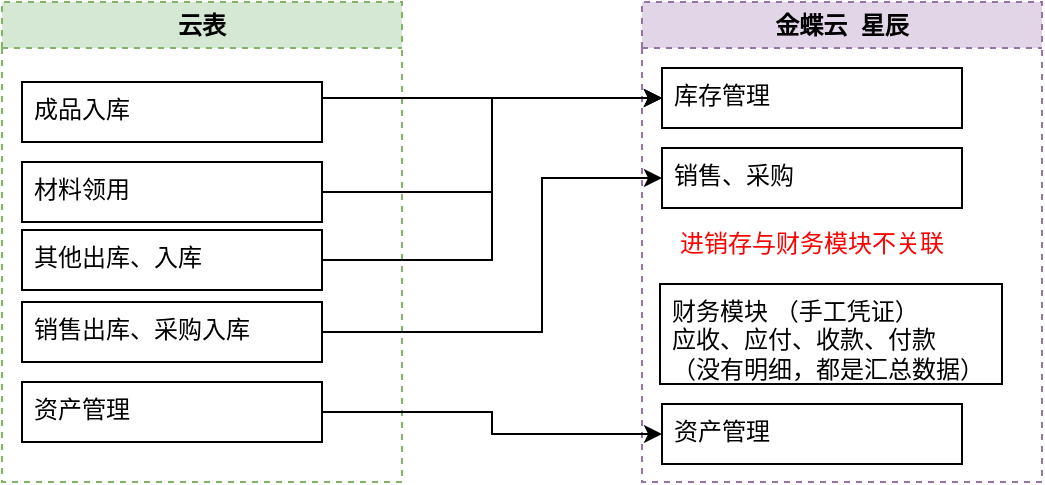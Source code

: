 <mxfile version="26.0.6">
  <diagram name="第 1 页" id="GWlo4P6sP29SH5l2uPyk">
    <mxGraphModel dx="786" dy="463" grid="1" gridSize="10" guides="1" tooltips="1" connect="1" arrows="1" fold="1" page="1" pageScale="1" pageWidth="827" pageHeight="1169" math="0" shadow="0">
      <root>
        <mxCell id="0" />
        <mxCell id="1" parent="0" />
        <mxCell id="pI2ND-z5QyWcG_e2m_dX-25" value="云表" style="swimlane;whiteSpace=wrap;html=1;dashed=1;fillColor=#d5e8d4;strokeColor=#82b366;" vertex="1" parent="1">
          <mxGeometry x="30" y="70" width="200" height="240" as="geometry" />
        </mxCell>
        <mxCell id="pI2ND-z5QyWcG_e2m_dX-2" value="成品入库&lt;div&gt;&lt;br&gt;&lt;/div&gt;" style="text;spacingLeft=4;spacingRight=4;overflow=hidden;rotatable=0;points=[[0,0.5],[1,0.5]];portConstraint=eastwest;fontSize=12;whiteSpace=wrap;html=1;strokeColor=default;" vertex="1" parent="pI2ND-z5QyWcG_e2m_dX-25">
          <mxGeometry x="10" y="40" width="150" height="30" as="geometry" />
        </mxCell>
        <mxCell id="pI2ND-z5QyWcG_e2m_dX-4" value="其他出库、入库&lt;div&gt;&lt;br&gt;&lt;/div&gt;" style="text;spacingLeft=4;spacingRight=4;overflow=hidden;rotatable=0;points=[[0,0.5],[1,0.5]];portConstraint=eastwest;fontSize=12;whiteSpace=wrap;html=1;strokeColor=default;" vertex="1" parent="pI2ND-z5QyWcG_e2m_dX-25">
          <mxGeometry x="10" y="114" width="150" height="30" as="geometry" />
        </mxCell>
        <mxCell id="pI2ND-z5QyWcG_e2m_dX-3" value="材料领用" style="text;spacingLeft=4;spacingRight=4;overflow=hidden;rotatable=0;points=[[0,0.5],[1,0.5]];portConstraint=eastwest;fontSize=12;whiteSpace=wrap;html=1;strokeColor=default;" vertex="1" parent="pI2ND-z5QyWcG_e2m_dX-25">
          <mxGeometry x="10" y="80" width="150" height="30" as="geometry" />
        </mxCell>
        <mxCell id="pI2ND-z5QyWcG_e2m_dX-19" value="销售出库、采购入库&lt;div&gt;&lt;br&gt;&lt;/div&gt;" style="text;spacingLeft=4;spacingRight=4;overflow=hidden;rotatable=0;points=[[0,0.5],[1,0.5]];portConstraint=eastwest;fontSize=12;whiteSpace=wrap;html=1;strokeColor=default;" vertex="1" parent="pI2ND-z5QyWcG_e2m_dX-25">
          <mxGeometry x="10" y="150" width="150" height="30" as="geometry" />
        </mxCell>
        <mxCell id="pI2ND-z5QyWcG_e2m_dX-31" value="资产管理&lt;div&gt;&lt;br&gt;&lt;/div&gt;" style="text;spacingLeft=4;spacingRight=4;overflow=hidden;rotatable=0;points=[[0,0.5],[1,0.5]];portConstraint=eastwest;fontSize=12;whiteSpace=wrap;html=1;strokeColor=default;" vertex="1" parent="pI2ND-z5QyWcG_e2m_dX-25">
          <mxGeometry x="10" y="190" width="150" height="30" as="geometry" />
        </mxCell>
        <mxCell id="pI2ND-z5QyWcG_e2m_dX-26" value="金蝶云&amp;nbsp; 星辰" style="swimlane;whiteSpace=wrap;html=1;dashed=1;fillColor=#e1d5e7;strokeColor=#9673a6;" vertex="1" parent="1">
          <mxGeometry x="350" y="70" width="200" height="240" as="geometry" />
        </mxCell>
        <mxCell id="pI2ND-z5QyWcG_e2m_dX-27" value="库存管理&lt;div&gt;&lt;br&gt;&lt;/div&gt;" style="text;spacingLeft=4;spacingRight=4;overflow=hidden;rotatable=0;points=[[0,0.5],[1,0.5]];portConstraint=eastwest;fontSize=12;whiteSpace=wrap;html=1;strokeColor=default;" vertex="1" parent="pI2ND-z5QyWcG_e2m_dX-26">
          <mxGeometry x="10" y="33" width="150" height="30" as="geometry" />
        </mxCell>
        <mxCell id="pI2ND-z5QyWcG_e2m_dX-28" value="财务模块 （手工凭证）&lt;div&gt;应收、应付、收款、付款&lt;/div&gt;&lt;div&gt;（没有明细，都是汇总数据）&lt;br&gt;&lt;div&gt;&lt;br&gt;&lt;div&gt;&lt;br&gt;&lt;/div&gt;&lt;/div&gt;&lt;/div&gt;" style="text;spacingLeft=4;spacingRight=4;overflow=hidden;rotatable=0;points=[[0,0.5],[1,0.5]];portConstraint=eastwest;fontSize=12;whiteSpace=wrap;html=1;strokeColor=default;" vertex="1" parent="pI2ND-z5QyWcG_e2m_dX-26">
          <mxGeometry x="9" y="141" width="171" height="50" as="geometry" />
        </mxCell>
        <mxCell id="pI2ND-z5QyWcG_e2m_dX-29" value="销售、采购" style="text;spacingLeft=4;spacingRight=4;overflow=hidden;rotatable=0;points=[[0,0.5],[1,0.5]];portConstraint=eastwest;fontSize=12;whiteSpace=wrap;html=1;strokeColor=default;" vertex="1" parent="pI2ND-z5QyWcG_e2m_dX-26">
          <mxGeometry x="10" y="73" width="150" height="30" as="geometry" />
        </mxCell>
        <mxCell id="pI2ND-z5QyWcG_e2m_dX-32" value="资产管理&lt;div&gt;&lt;br&gt;&lt;/div&gt;" style="text;spacingLeft=4;spacingRight=4;overflow=hidden;rotatable=0;points=[[0,0.5],[1,0.5]];portConstraint=eastwest;fontSize=12;whiteSpace=wrap;html=1;strokeColor=default;" vertex="1" parent="pI2ND-z5QyWcG_e2m_dX-26">
          <mxGeometry x="10" y="201" width="150" height="30" as="geometry" />
        </mxCell>
        <mxCell id="pI2ND-z5QyWcG_e2m_dX-33" value="进销存与财务模块不关联" style="text;strokeColor=none;align=center;fillColor=none;html=1;verticalAlign=middle;whiteSpace=wrap;rounded=0;fontColor=#FF0000;" vertex="1" parent="pI2ND-z5QyWcG_e2m_dX-26">
          <mxGeometry x="15" y="106" width="140" height="30" as="geometry" />
        </mxCell>
        <mxCell id="pI2ND-z5QyWcG_e2m_dX-34" style="edgeStyle=orthogonalEdgeStyle;rounded=0;orthogonalLoop=1;jettySize=auto;html=1;exitX=1;exitY=0.5;exitDx=0;exitDy=0;entryX=0;entryY=0.5;entryDx=0;entryDy=0;" edge="1" parent="1" source="pI2ND-z5QyWcG_e2m_dX-2" target="pI2ND-z5QyWcG_e2m_dX-27">
          <mxGeometry relative="1" as="geometry">
            <Array as="points">
              <mxPoint x="190" y="118" />
            </Array>
          </mxGeometry>
        </mxCell>
        <mxCell id="pI2ND-z5QyWcG_e2m_dX-35" style="edgeStyle=orthogonalEdgeStyle;rounded=0;orthogonalLoop=1;jettySize=auto;html=1;exitX=1;exitY=0.5;exitDx=0;exitDy=0;entryX=0;entryY=0.5;entryDx=0;entryDy=0;" edge="1" parent="1" source="pI2ND-z5QyWcG_e2m_dX-3" target="pI2ND-z5QyWcG_e2m_dX-27">
          <mxGeometry relative="1" as="geometry">
            <mxPoint x="310" y="150" as="targetPoint" />
          </mxGeometry>
        </mxCell>
        <mxCell id="pI2ND-z5QyWcG_e2m_dX-36" style="edgeStyle=orthogonalEdgeStyle;rounded=0;orthogonalLoop=1;jettySize=auto;html=1;exitX=1;exitY=0.5;exitDx=0;exitDy=0;entryX=0;entryY=0.5;entryDx=0;entryDy=0;" edge="1" parent="1" source="pI2ND-z5QyWcG_e2m_dX-4" target="pI2ND-z5QyWcG_e2m_dX-27">
          <mxGeometry relative="1" as="geometry" />
        </mxCell>
        <mxCell id="pI2ND-z5QyWcG_e2m_dX-38" style="edgeStyle=orthogonalEdgeStyle;rounded=0;orthogonalLoop=1;jettySize=auto;html=1;exitX=1;exitY=0.5;exitDx=0;exitDy=0;entryX=0;entryY=0.5;entryDx=0;entryDy=0;" edge="1" parent="1" source="pI2ND-z5QyWcG_e2m_dX-19" target="pI2ND-z5QyWcG_e2m_dX-29">
          <mxGeometry relative="1" as="geometry">
            <Array as="points">
              <mxPoint x="300" y="235" />
              <mxPoint x="300" y="158" />
            </Array>
          </mxGeometry>
        </mxCell>
        <mxCell id="pI2ND-z5QyWcG_e2m_dX-39" style="edgeStyle=orthogonalEdgeStyle;rounded=0;orthogonalLoop=1;jettySize=auto;html=1;exitX=1;exitY=0.5;exitDx=0;exitDy=0;entryX=0;entryY=0.5;entryDx=0;entryDy=0;" edge="1" parent="1" source="pI2ND-z5QyWcG_e2m_dX-31" target="pI2ND-z5QyWcG_e2m_dX-32">
          <mxGeometry relative="1" as="geometry" />
        </mxCell>
      </root>
    </mxGraphModel>
  </diagram>
</mxfile>
